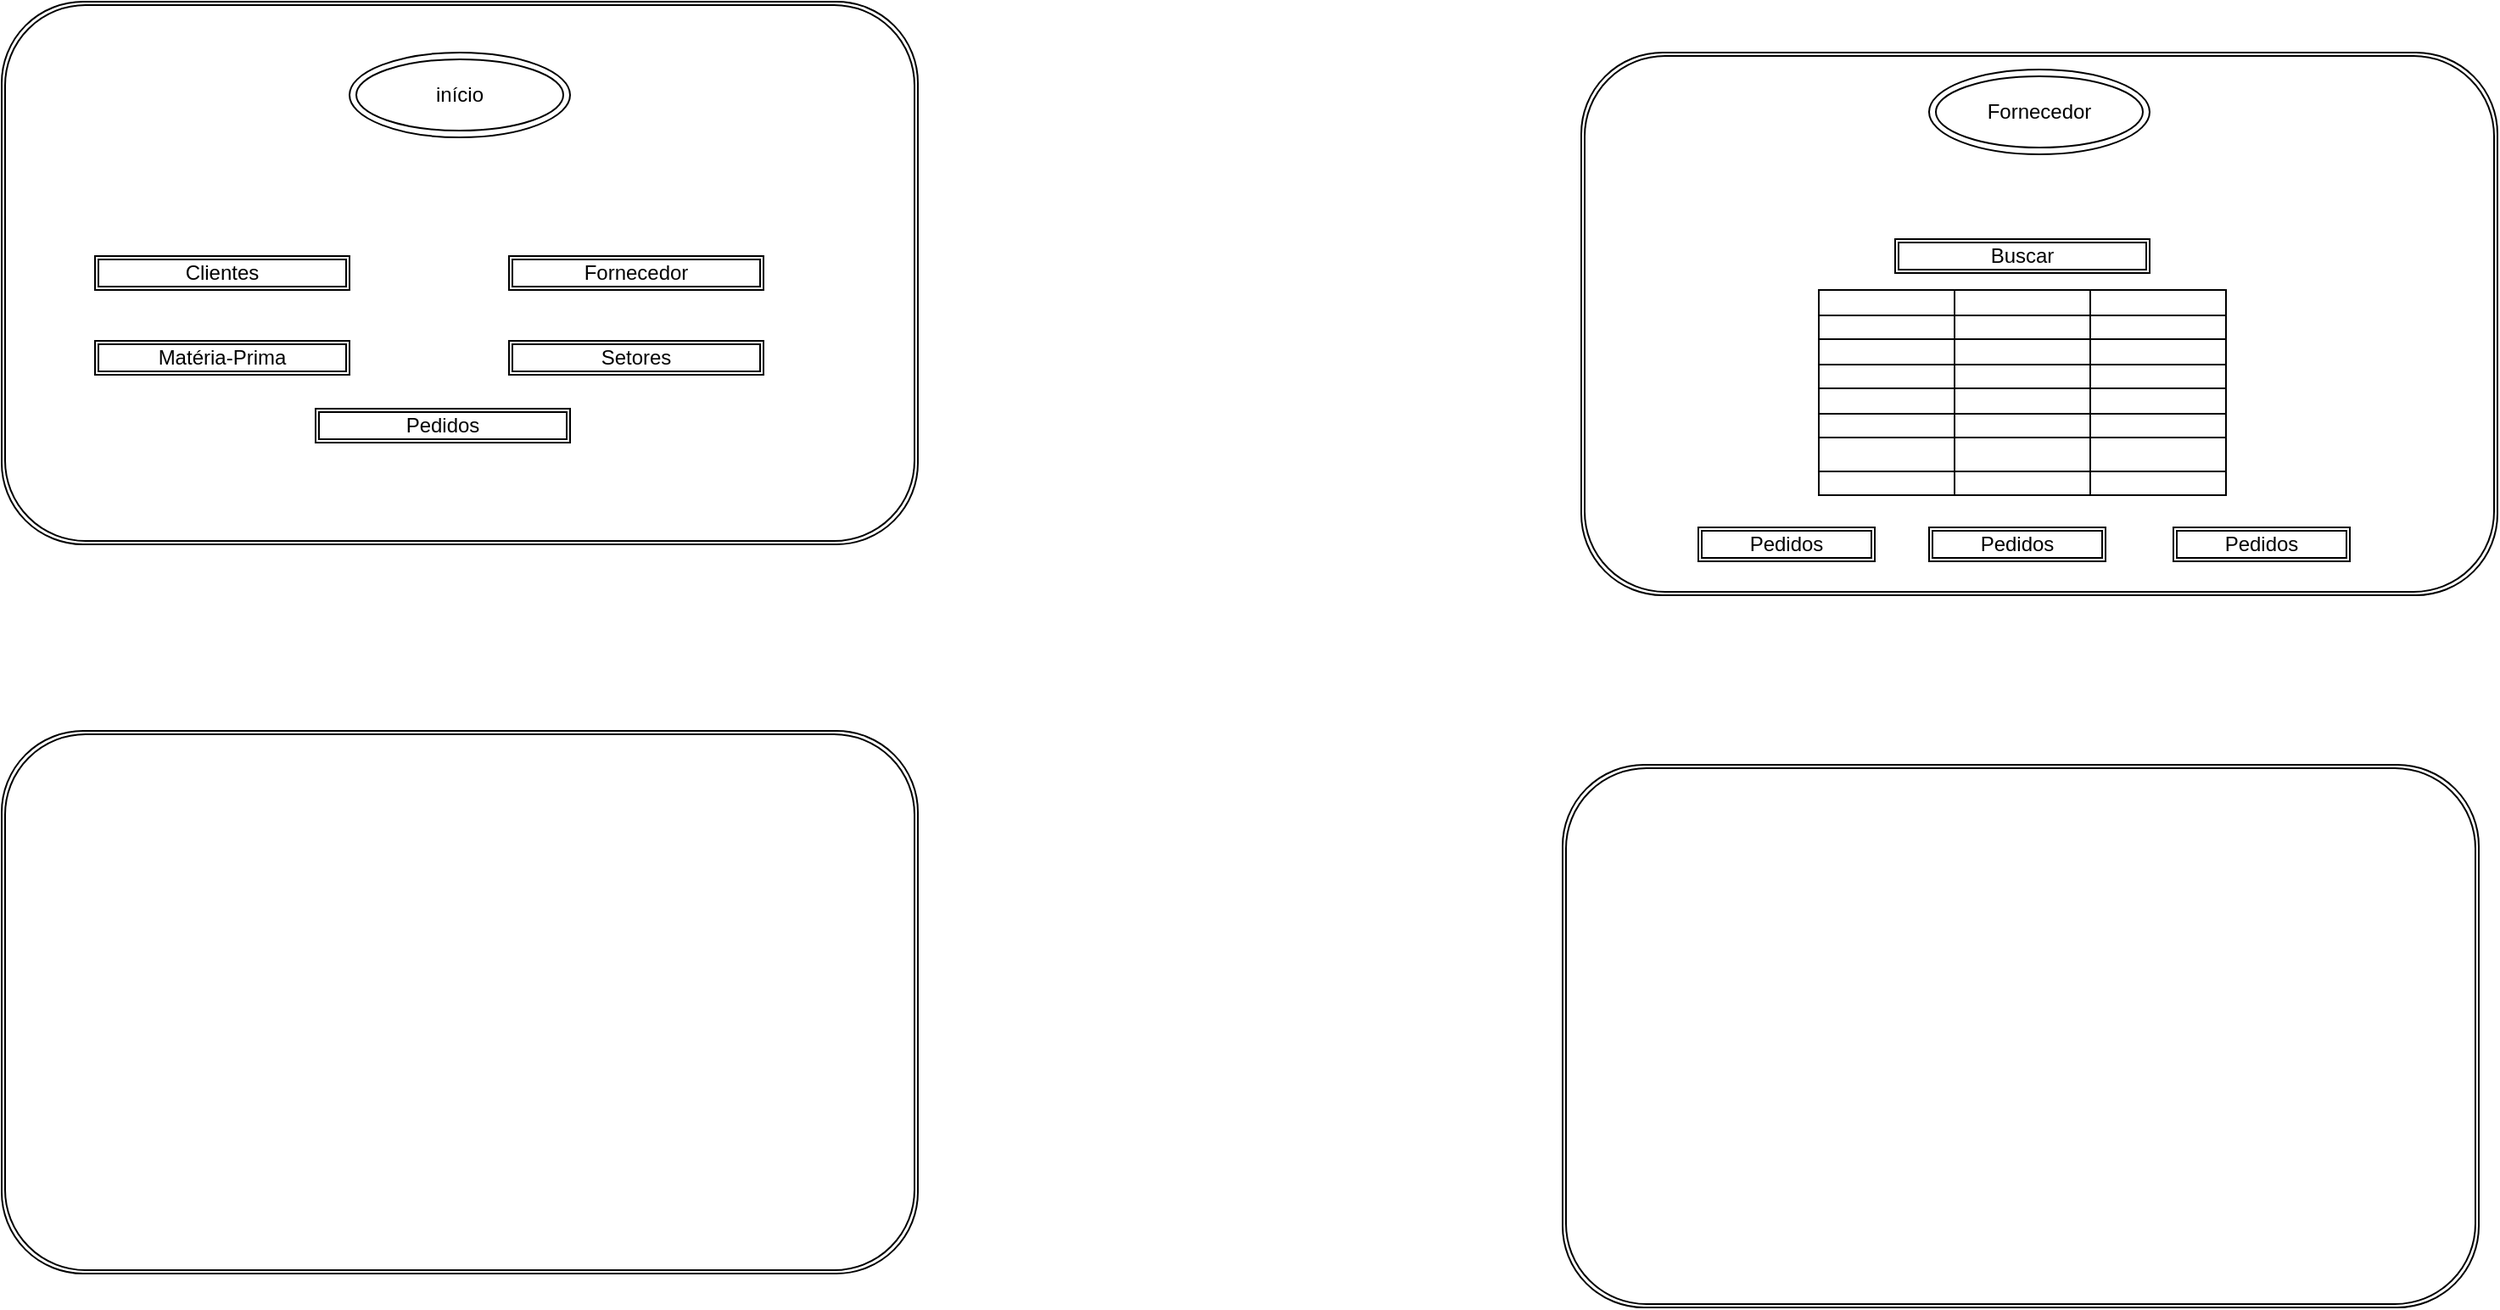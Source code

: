 <mxfile version="24.5.4" type="device">
  <diagram name="Página-1" id="ugInMooUBMUGGvLow2E7">
    <mxGraphModel dx="1434" dy="782" grid="1" gridSize="10" guides="1" tooltips="1" connect="1" arrows="1" fold="1" page="1" pageScale="1" pageWidth="827" pageHeight="1169" math="0" shadow="0">
      <root>
        <mxCell id="0" />
        <mxCell id="1" parent="0" />
        <mxCell id="M_g8mWorpOVJh70sfZON-3" value="" style="shape=ext;double=1;rounded=1;whiteSpace=wrap;html=1;" vertex="1" parent="1">
          <mxGeometry x="960" y="490" width="540" height="320" as="geometry" />
        </mxCell>
        <mxCell id="M_g8mWorpOVJh70sfZON-4" value="" style="shape=ext;double=1;rounded=1;whiteSpace=wrap;html=1;" vertex="1" parent="1">
          <mxGeometry x="40" y="470" width="540" height="320" as="geometry" />
        </mxCell>
        <mxCell id="M_g8mWorpOVJh70sfZON-5" value="" style="shape=ext;double=1;rounded=1;whiteSpace=wrap;html=1;" vertex="1" parent="1">
          <mxGeometry x="971" y="70" width="540" height="320" as="geometry" />
        </mxCell>
        <mxCell id="M_g8mWorpOVJh70sfZON-15" value="Fornecedor" style="ellipse;shape=doubleEllipse;whiteSpace=wrap;html=1;" vertex="1" parent="1">
          <mxGeometry x="1176" y="80" width="130" height="50" as="geometry" />
        </mxCell>
        <mxCell id="M_g8mWorpOVJh70sfZON-16" value="Buscar" style="shape=ext;double=1;rounded=0;whiteSpace=wrap;html=1;" vertex="1" parent="1">
          <mxGeometry x="1156" y="180" width="150" height="20" as="geometry" />
        </mxCell>
        <mxCell id="M_g8mWorpOVJh70sfZON-17" value="" style="shape=table;startSize=0;container=1;collapsible=0;childLayout=tableLayout;fontSize=16;" vertex="1" parent="1">
          <mxGeometry x="1111" y="210" width="240" height="121" as="geometry" />
        </mxCell>
        <mxCell id="M_g8mWorpOVJh70sfZON-22" value="" style="shape=tableRow;horizontal=0;startSize=0;swimlaneHead=0;swimlaneBody=0;strokeColor=inherit;top=0;left=0;bottom=0;right=0;collapsible=0;dropTarget=0;fillColor=none;points=[[0,0.5],[1,0.5]];portConstraint=eastwest;fontSize=16;" vertex="1" parent="M_g8mWorpOVJh70sfZON-17">
          <mxGeometry width="240" height="15" as="geometry" />
        </mxCell>
        <mxCell id="M_g8mWorpOVJh70sfZON-23" value="" style="shape=partialRectangle;html=1;whiteSpace=wrap;connectable=0;strokeColor=inherit;overflow=hidden;fillColor=none;top=0;left=0;bottom=0;right=0;pointerEvents=1;fontSize=16;" vertex="1" parent="M_g8mWorpOVJh70sfZON-22">
          <mxGeometry width="80" height="15" as="geometry">
            <mxRectangle width="80" height="15" as="alternateBounds" />
          </mxGeometry>
        </mxCell>
        <mxCell id="M_g8mWorpOVJh70sfZON-24" value="" style="shape=partialRectangle;html=1;whiteSpace=wrap;connectable=0;strokeColor=inherit;overflow=hidden;fillColor=none;top=0;left=0;bottom=0;right=0;pointerEvents=1;fontSize=16;" vertex="1" parent="M_g8mWorpOVJh70sfZON-22">
          <mxGeometry x="80" width="80" height="15" as="geometry">
            <mxRectangle width="80" height="15" as="alternateBounds" />
          </mxGeometry>
        </mxCell>
        <mxCell id="M_g8mWorpOVJh70sfZON-25" value="" style="shape=partialRectangle;html=1;whiteSpace=wrap;connectable=0;strokeColor=inherit;overflow=hidden;fillColor=none;top=0;left=0;bottom=0;right=0;pointerEvents=1;fontSize=16;" vertex="1" parent="M_g8mWorpOVJh70sfZON-22">
          <mxGeometry x="160" width="80" height="15" as="geometry">
            <mxRectangle width="80" height="15" as="alternateBounds" />
          </mxGeometry>
        </mxCell>
        <mxCell id="M_g8mWorpOVJh70sfZON-48" value="" style="shape=tableRow;horizontal=0;startSize=0;swimlaneHead=0;swimlaneBody=0;strokeColor=inherit;top=0;left=0;bottom=0;right=0;collapsible=0;dropTarget=0;fillColor=none;points=[[0,0.5],[1,0.5]];portConstraint=eastwest;fontSize=16;" vertex="1" parent="M_g8mWorpOVJh70sfZON-17">
          <mxGeometry y="15" width="240" height="14" as="geometry" />
        </mxCell>
        <mxCell id="M_g8mWorpOVJh70sfZON-49" value="" style="shape=partialRectangle;html=1;whiteSpace=wrap;connectable=0;strokeColor=inherit;overflow=hidden;fillColor=none;top=0;left=0;bottom=0;right=0;pointerEvents=1;fontSize=16;" vertex="1" parent="M_g8mWorpOVJh70sfZON-48">
          <mxGeometry width="80" height="14" as="geometry">
            <mxRectangle width="80" height="14" as="alternateBounds" />
          </mxGeometry>
        </mxCell>
        <mxCell id="M_g8mWorpOVJh70sfZON-50" value="" style="shape=partialRectangle;html=1;whiteSpace=wrap;connectable=0;strokeColor=inherit;overflow=hidden;fillColor=none;top=0;left=0;bottom=0;right=0;pointerEvents=1;fontSize=16;" vertex="1" parent="M_g8mWorpOVJh70sfZON-48">
          <mxGeometry x="80" width="80" height="14" as="geometry">
            <mxRectangle width="80" height="14" as="alternateBounds" />
          </mxGeometry>
        </mxCell>
        <mxCell id="M_g8mWorpOVJh70sfZON-51" value="" style="shape=partialRectangle;html=1;whiteSpace=wrap;connectable=0;strokeColor=inherit;overflow=hidden;fillColor=none;top=0;left=0;bottom=0;right=0;pointerEvents=1;fontSize=16;" vertex="1" parent="M_g8mWorpOVJh70sfZON-48">
          <mxGeometry x="160" width="80" height="14" as="geometry">
            <mxRectangle width="80" height="14" as="alternateBounds" />
          </mxGeometry>
        </mxCell>
        <mxCell id="M_g8mWorpOVJh70sfZON-44" value="" style="shape=tableRow;horizontal=0;startSize=0;swimlaneHead=0;swimlaneBody=0;strokeColor=inherit;top=0;left=0;bottom=0;right=0;collapsible=0;dropTarget=0;fillColor=none;points=[[0,0.5],[1,0.5]];portConstraint=eastwest;fontSize=16;" vertex="1" parent="M_g8mWorpOVJh70sfZON-17">
          <mxGeometry y="29" width="240" height="15" as="geometry" />
        </mxCell>
        <mxCell id="M_g8mWorpOVJh70sfZON-45" value="" style="shape=partialRectangle;html=1;whiteSpace=wrap;connectable=0;strokeColor=inherit;overflow=hidden;fillColor=none;top=0;left=0;bottom=0;right=0;pointerEvents=1;fontSize=16;" vertex="1" parent="M_g8mWorpOVJh70sfZON-44">
          <mxGeometry width="80" height="15" as="geometry">
            <mxRectangle width="80" height="15" as="alternateBounds" />
          </mxGeometry>
        </mxCell>
        <mxCell id="M_g8mWorpOVJh70sfZON-46" value="" style="shape=partialRectangle;html=1;whiteSpace=wrap;connectable=0;strokeColor=inherit;overflow=hidden;fillColor=none;top=0;left=0;bottom=0;right=0;pointerEvents=1;fontSize=16;" vertex="1" parent="M_g8mWorpOVJh70sfZON-44">
          <mxGeometry x="80" width="80" height="15" as="geometry">
            <mxRectangle width="80" height="15" as="alternateBounds" />
          </mxGeometry>
        </mxCell>
        <mxCell id="M_g8mWorpOVJh70sfZON-47" value="" style="shape=partialRectangle;html=1;whiteSpace=wrap;connectable=0;strokeColor=inherit;overflow=hidden;fillColor=none;top=0;left=0;bottom=0;right=0;pointerEvents=1;fontSize=16;" vertex="1" parent="M_g8mWorpOVJh70sfZON-44">
          <mxGeometry x="160" width="80" height="15" as="geometry">
            <mxRectangle width="80" height="15" as="alternateBounds" />
          </mxGeometry>
        </mxCell>
        <mxCell id="M_g8mWorpOVJh70sfZON-52" value="" style="shape=tableRow;horizontal=0;startSize=0;swimlaneHead=0;swimlaneBody=0;strokeColor=inherit;top=0;left=0;bottom=0;right=0;collapsible=0;dropTarget=0;fillColor=none;points=[[0,0.5],[1,0.5]];portConstraint=eastwest;fontSize=16;" vertex="1" parent="M_g8mWorpOVJh70sfZON-17">
          <mxGeometry y="44" width="240" height="14" as="geometry" />
        </mxCell>
        <mxCell id="M_g8mWorpOVJh70sfZON-53" value="" style="shape=partialRectangle;html=1;whiteSpace=wrap;connectable=0;strokeColor=inherit;overflow=hidden;fillColor=none;top=0;left=0;bottom=0;right=0;pointerEvents=1;fontSize=16;" vertex="1" parent="M_g8mWorpOVJh70sfZON-52">
          <mxGeometry width="80" height="14" as="geometry">
            <mxRectangle width="80" height="14" as="alternateBounds" />
          </mxGeometry>
        </mxCell>
        <mxCell id="M_g8mWorpOVJh70sfZON-54" value="" style="shape=partialRectangle;html=1;whiteSpace=wrap;connectable=0;strokeColor=inherit;overflow=hidden;fillColor=none;top=0;left=0;bottom=0;right=0;pointerEvents=1;fontSize=16;" vertex="1" parent="M_g8mWorpOVJh70sfZON-52">
          <mxGeometry x="80" width="80" height="14" as="geometry">
            <mxRectangle width="80" height="14" as="alternateBounds" />
          </mxGeometry>
        </mxCell>
        <mxCell id="M_g8mWorpOVJh70sfZON-55" value="" style="shape=partialRectangle;html=1;whiteSpace=wrap;connectable=0;strokeColor=inherit;overflow=hidden;fillColor=none;top=0;left=0;bottom=0;right=0;pointerEvents=1;fontSize=16;" vertex="1" parent="M_g8mWorpOVJh70sfZON-52">
          <mxGeometry x="160" width="80" height="14" as="geometry">
            <mxRectangle width="80" height="14" as="alternateBounds" />
          </mxGeometry>
        </mxCell>
        <mxCell id="M_g8mWorpOVJh70sfZON-61" value="" style="shape=tableRow;horizontal=0;startSize=0;swimlaneHead=0;swimlaneBody=0;strokeColor=inherit;top=0;left=0;bottom=0;right=0;collapsible=0;dropTarget=0;fillColor=none;points=[[0,0.5],[1,0.5]];portConstraint=eastwest;fontSize=16;" vertex="1" parent="M_g8mWorpOVJh70sfZON-17">
          <mxGeometry y="58" width="240" height="15" as="geometry" />
        </mxCell>
        <mxCell id="M_g8mWorpOVJh70sfZON-62" value="" style="shape=partialRectangle;html=1;whiteSpace=wrap;connectable=0;strokeColor=inherit;overflow=hidden;fillColor=none;top=0;left=0;bottom=0;right=0;pointerEvents=1;fontSize=16;" vertex="1" parent="M_g8mWorpOVJh70sfZON-61">
          <mxGeometry width="80" height="15" as="geometry">
            <mxRectangle width="80" height="15" as="alternateBounds" />
          </mxGeometry>
        </mxCell>
        <mxCell id="M_g8mWorpOVJh70sfZON-63" value="" style="shape=partialRectangle;html=1;whiteSpace=wrap;connectable=0;strokeColor=inherit;overflow=hidden;fillColor=none;top=0;left=0;bottom=0;right=0;pointerEvents=1;fontSize=16;" vertex="1" parent="M_g8mWorpOVJh70sfZON-61">
          <mxGeometry x="80" width="80" height="15" as="geometry">
            <mxRectangle width="80" height="15" as="alternateBounds" />
          </mxGeometry>
        </mxCell>
        <mxCell id="M_g8mWorpOVJh70sfZON-64" value="" style="shape=partialRectangle;html=1;whiteSpace=wrap;connectable=0;strokeColor=inherit;overflow=hidden;fillColor=none;top=0;left=0;bottom=0;right=0;pointerEvents=1;fontSize=16;" vertex="1" parent="M_g8mWorpOVJh70sfZON-61">
          <mxGeometry x="160" width="80" height="15" as="geometry">
            <mxRectangle width="80" height="15" as="alternateBounds" />
          </mxGeometry>
        </mxCell>
        <mxCell id="M_g8mWorpOVJh70sfZON-57" value="" style="shape=tableRow;horizontal=0;startSize=0;swimlaneHead=0;swimlaneBody=0;strokeColor=inherit;top=0;left=0;bottom=0;right=0;collapsible=0;dropTarget=0;fillColor=none;points=[[0,0.5],[1,0.5]];portConstraint=eastwest;fontSize=16;" vertex="1" parent="M_g8mWorpOVJh70sfZON-17">
          <mxGeometry y="73" width="240" height="14" as="geometry" />
        </mxCell>
        <mxCell id="M_g8mWorpOVJh70sfZON-58" value="" style="shape=partialRectangle;html=1;whiteSpace=wrap;connectable=0;strokeColor=inherit;overflow=hidden;fillColor=none;top=0;left=0;bottom=0;right=0;pointerEvents=1;fontSize=16;" vertex="1" parent="M_g8mWorpOVJh70sfZON-57">
          <mxGeometry width="80" height="14" as="geometry">
            <mxRectangle width="80" height="14" as="alternateBounds" />
          </mxGeometry>
        </mxCell>
        <mxCell id="M_g8mWorpOVJh70sfZON-59" value="" style="shape=partialRectangle;html=1;whiteSpace=wrap;connectable=0;strokeColor=inherit;overflow=hidden;fillColor=none;top=0;left=0;bottom=0;right=0;pointerEvents=1;fontSize=16;" vertex="1" parent="M_g8mWorpOVJh70sfZON-57">
          <mxGeometry x="80" width="80" height="14" as="geometry">
            <mxRectangle width="80" height="14" as="alternateBounds" />
          </mxGeometry>
        </mxCell>
        <mxCell id="M_g8mWorpOVJh70sfZON-60" value="" style="shape=partialRectangle;html=1;whiteSpace=wrap;connectable=0;strokeColor=inherit;overflow=hidden;fillColor=none;top=0;left=0;bottom=0;right=0;pointerEvents=1;fontSize=16;" vertex="1" parent="M_g8mWorpOVJh70sfZON-57">
          <mxGeometry x="160" width="80" height="14" as="geometry">
            <mxRectangle width="80" height="14" as="alternateBounds" />
          </mxGeometry>
        </mxCell>
        <mxCell id="M_g8mWorpOVJh70sfZON-65" value="" style="shape=tableRow;horizontal=0;startSize=0;swimlaneHead=0;swimlaneBody=0;strokeColor=inherit;top=0;left=0;bottom=0;right=0;collapsible=0;dropTarget=0;fillColor=none;points=[[0,0.5],[1,0.5]];portConstraint=eastwest;fontSize=16;" vertex="1" parent="M_g8mWorpOVJh70sfZON-17">
          <mxGeometry y="87" width="240" height="20" as="geometry" />
        </mxCell>
        <mxCell id="M_g8mWorpOVJh70sfZON-66" value="" style="shape=partialRectangle;html=1;whiteSpace=wrap;connectable=0;strokeColor=inherit;overflow=hidden;fillColor=none;top=0;left=0;bottom=0;right=0;pointerEvents=1;fontSize=16;" vertex="1" parent="M_g8mWorpOVJh70sfZON-65">
          <mxGeometry width="80" height="20" as="geometry">
            <mxRectangle width="80" height="20" as="alternateBounds" />
          </mxGeometry>
        </mxCell>
        <mxCell id="M_g8mWorpOVJh70sfZON-67" value="" style="shape=partialRectangle;html=1;whiteSpace=wrap;connectable=0;strokeColor=inherit;overflow=hidden;fillColor=none;top=0;left=0;bottom=0;right=0;pointerEvents=1;fontSize=16;" vertex="1" parent="M_g8mWorpOVJh70sfZON-65">
          <mxGeometry x="80" width="80" height="20" as="geometry">
            <mxRectangle width="80" height="20" as="alternateBounds" />
          </mxGeometry>
        </mxCell>
        <mxCell id="M_g8mWorpOVJh70sfZON-68" value="" style="shape=partialRectangle;html=1;whiteSpace=wrap;connectable=0;strokeColor=inherit;overflow=hidden;fillColor=none;top=0;left=0;bottom=0;right=0;pointerEvents=1;fontSize=16;" vertex="1" parent="M_g8mWorpOVJh70sfZON-65">
          <mxGeometry x="160" width="80" height="20" as="geometry">
            <mxRectangle width="80" height="20" as="alternateBounds" />
          </mxGeometry>
        </mxCell>
        <mxCell id="M_g8mWorpOVJh70sfZON-26" value="" style="shape=tableRow;horizontal=0;startSize=0;swimlaneHead=0;swimlaneBody=0;strokeColor=inherit;top=0;left=0;bottom=0;right=0;collapsible=0;dropTarget=0;fillColor=none;points=[[0,0.5],[1,0.5]];portConstraint=eastwest;fontSize=16;" vertex="1" parent="M_g8mWorpOVJh70sfZON-17">
          <mxGeometry y="107" width="240" height="14" as="geometry" />
        </mxCell>
        <mxCell id="M_g8mWorpOVJh70sfZON-27" value="" style="shape=partialRectangle;html=1;whiteSpace=wrap;connectable=0;strokeColor=inherit;overflow=hidden;fillColor=none;top=0;left=0;bottom=0;right=0;pointerEvents=1;fontSize=16;" vertex="1" parent="M_g8mWorpOVJh70sfZON-26">
          <mxGeometry width="80" height="14" as="geometry">
            <mxRectangle width="80" height="14" as="alternateBounds" />
          </mxGeometry>
        </mxCell>
        <mxCell id="M_g8mWorpOVJh70sfZON-28" value="" style="shape=partialRectangle;html=1;whiteSpace=wrap;connectable=0;strokeColor=inherit;overflow=hidden;fillColor=none;top=0;left=0;bottom=0;right=0;pointerEvents=1;fontSize=16;" vertex="1" parent="M_g8mWorpOVJh70sfZON-26">
          <mxGeometry x="80" width="80" height="14" as="geometry">
            <mxRectangle width="80" height="14" as="alternateBounds" />
          </mxGeometry>
        </mxCell>
        <mxCell id="M_g8mWorpOVJh70sfZON-29" value="" style="shape=partialRectangle;html=1;whiteSpace=wrap;connectable=0;strokeColor=inherit;overflow=hidden;fillColor=none;top=0;left=0;bottom=0;right=0;pointerEvents=1;fontSize=16;" vertex="1" parent="M_g8mWorpOVJh70sfZON-26">
          <mxGeometry x="160" width="80" height="14" as="geometry">
            <mxRectangle width="80" height="14" as="alternateBounds" />
          </mxGeometry>
        </mxCell>
        <mxCell id="M_g8mWorpOVJh70sfZON-69" value="Pedidos" style="shape=ext;double=1;rounded=0;whiteSpace=wrap;html=1;" vertex="1" parent="1">
          <mxGeometry x="1176" y="350" width="104" height="20" as="geometry" />
        </mxCell>
        <mxCell id="M_g8mWorpOVJh70sfZON-74" value="Pedidos" style="shape=ext;double=1;rounded=0;whiteSpace=wrap;html=1;" vertex="1" parent="1">
          <mxGeometry x="1040" y="350" width="104" height="20" as="geometry" />
        </mxCell>
        <mxCell id="M_g8mWorpOVJh70sfZON-76" value="" style="group" vertex="1" connectable="0" parent="1">
          <mxGeometry x="40" y="40" width="540" height="320" as="geometry" />
        </mxCell>
        <mxCell id="M_g8mWorpOVJh70sfZON-1" value="" style="shape=ext;double=1;rounded=1;whiteSpace=wrap;html=1;" vertex="1" parent="M_g8mWorpOVJh70sfZON-76">
          <mxGeometry width="540" height="320" as="geometry" />
        </mxCell>
        <mxCell id="M_g8mWorpOVJh70sfZON-2" value="início" style="ellipse;shape=doubleEllipse;whiteSpace=wrap;html=1;" vertex="1" parent="M_g8mWorpOVJh70sfZON-76">
          <mxGeometry x="205" y="30" width="130" height="50" as="geometry" />
        </mxCell>
        <mxCell id="M_g8mWorpOVJh70sfZON-10" value="Pedidos" style="shape=ext;double=1;rounded=0;whiteSpace=wrap;html=1;" vertex="1" parent="M_g8mWorpOVJh70sfZON-76">
          <mxGeometry x="185" y="240" width="150" height="20" as="geometry" />
        </mxCell>
        <mxCell id="M_g8mWorpOVJh70sfZON-11" value="Setores" style="shape=ext;double=1;rounded=0;whiteSpace=wrap;html=1;" vertex="1" parent="M_g8mWorpOVJh70sfZON-76">
          <mxGeometry x="299" y="200" width="150" height="20" as="geometry" />
        </mxCell>
        <mxCell id="M_g8mWorpOVJh70sfZON-12" value="Matéria-Prima" style="shape=ext;double=1;rounded=0;whiteSpace=wrap;html=1;" vertex="1" parent="M_g8mWorpOVJh70sfZON-76">
          <mxGeometry x="55" y="200" width="150" height="20" as="geometry" />
        </mxCell>
        <mxCell id="M_g8mWorpOVJh70sfZON-13" value="Fornecedor" style="shape=ext;double=1;rounded=0;whiteSpace=wrap;html=1;" vertex="1" parent="M_g8mWorpOVJh70sfZON-76">
          <mxGeometry x="299" y="150" width="150" height="20" as="geometry" />
        </mxCell>
        <mxCell id="M_g8mWorpOVJh70sfZON-14" value="Clientes" style="shape=ext;double=1;rounded=0;whiteSpace=wrap;html=1;" vertex="1" parent="M_g8mWorpOVJh70sfZON-76">
          <mxGeometry x="55" y="150" width="150" height="20" as="geometry" />
        </mxCell>
        <mxCell id="M_g8mWorpOVJh70sfZON-77" value="Pedidos" style="shape=ext;double=1;rounded=0;whiteSpace=wrap;html=1;" vertex="1" parent="1">
          <mxGeometry x="1320" y="350" width="104" height="20" as="geometry" />
        </mxCell>
      </root>
    </mxGraphModel>
  </diagram>
</mxfile>
